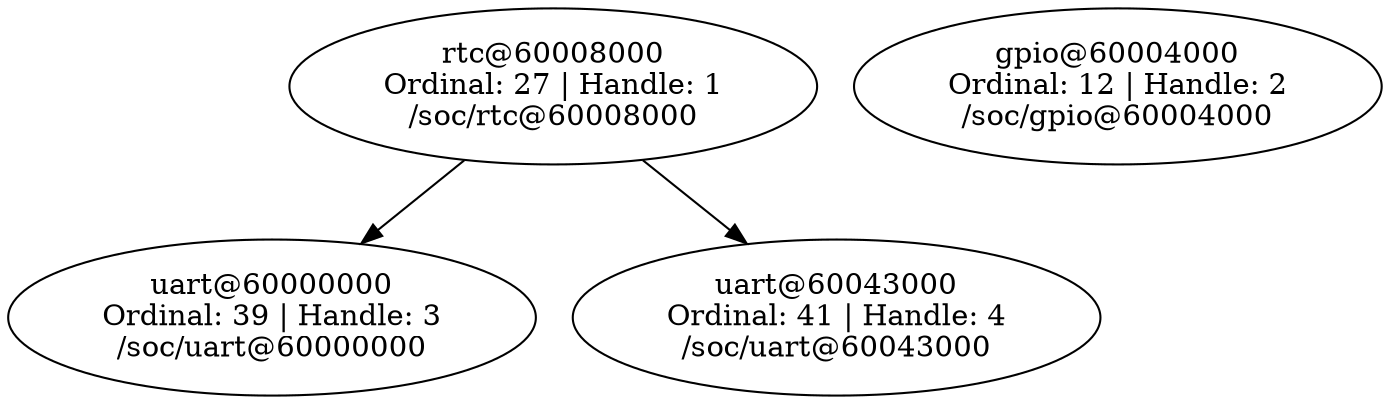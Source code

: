 // /home/user/csse4011/Vidar-Blue/esp/build/zephyr/zephyr_pre0.elf
digraph "Device dependency graph" {
	27 [label="rtc@60008000\nOrdinal: 27 | Handle: 1\n/soc/rtc@60008000"]
	12 [label="gpio@60004000\nOrdinal: 12 | Handle: 2\n/soc/gpio@60004000"]
	39 [label="uart@60000000\nOrdinal: 39 | Handle: 3\n/soc/uart@60000000"]
	41 [label="uart@60043000\nOrdinal: 41 | Handle: 4\n/soc/uart@60043000"]
	27 -> 39
	27 -> 41
}
